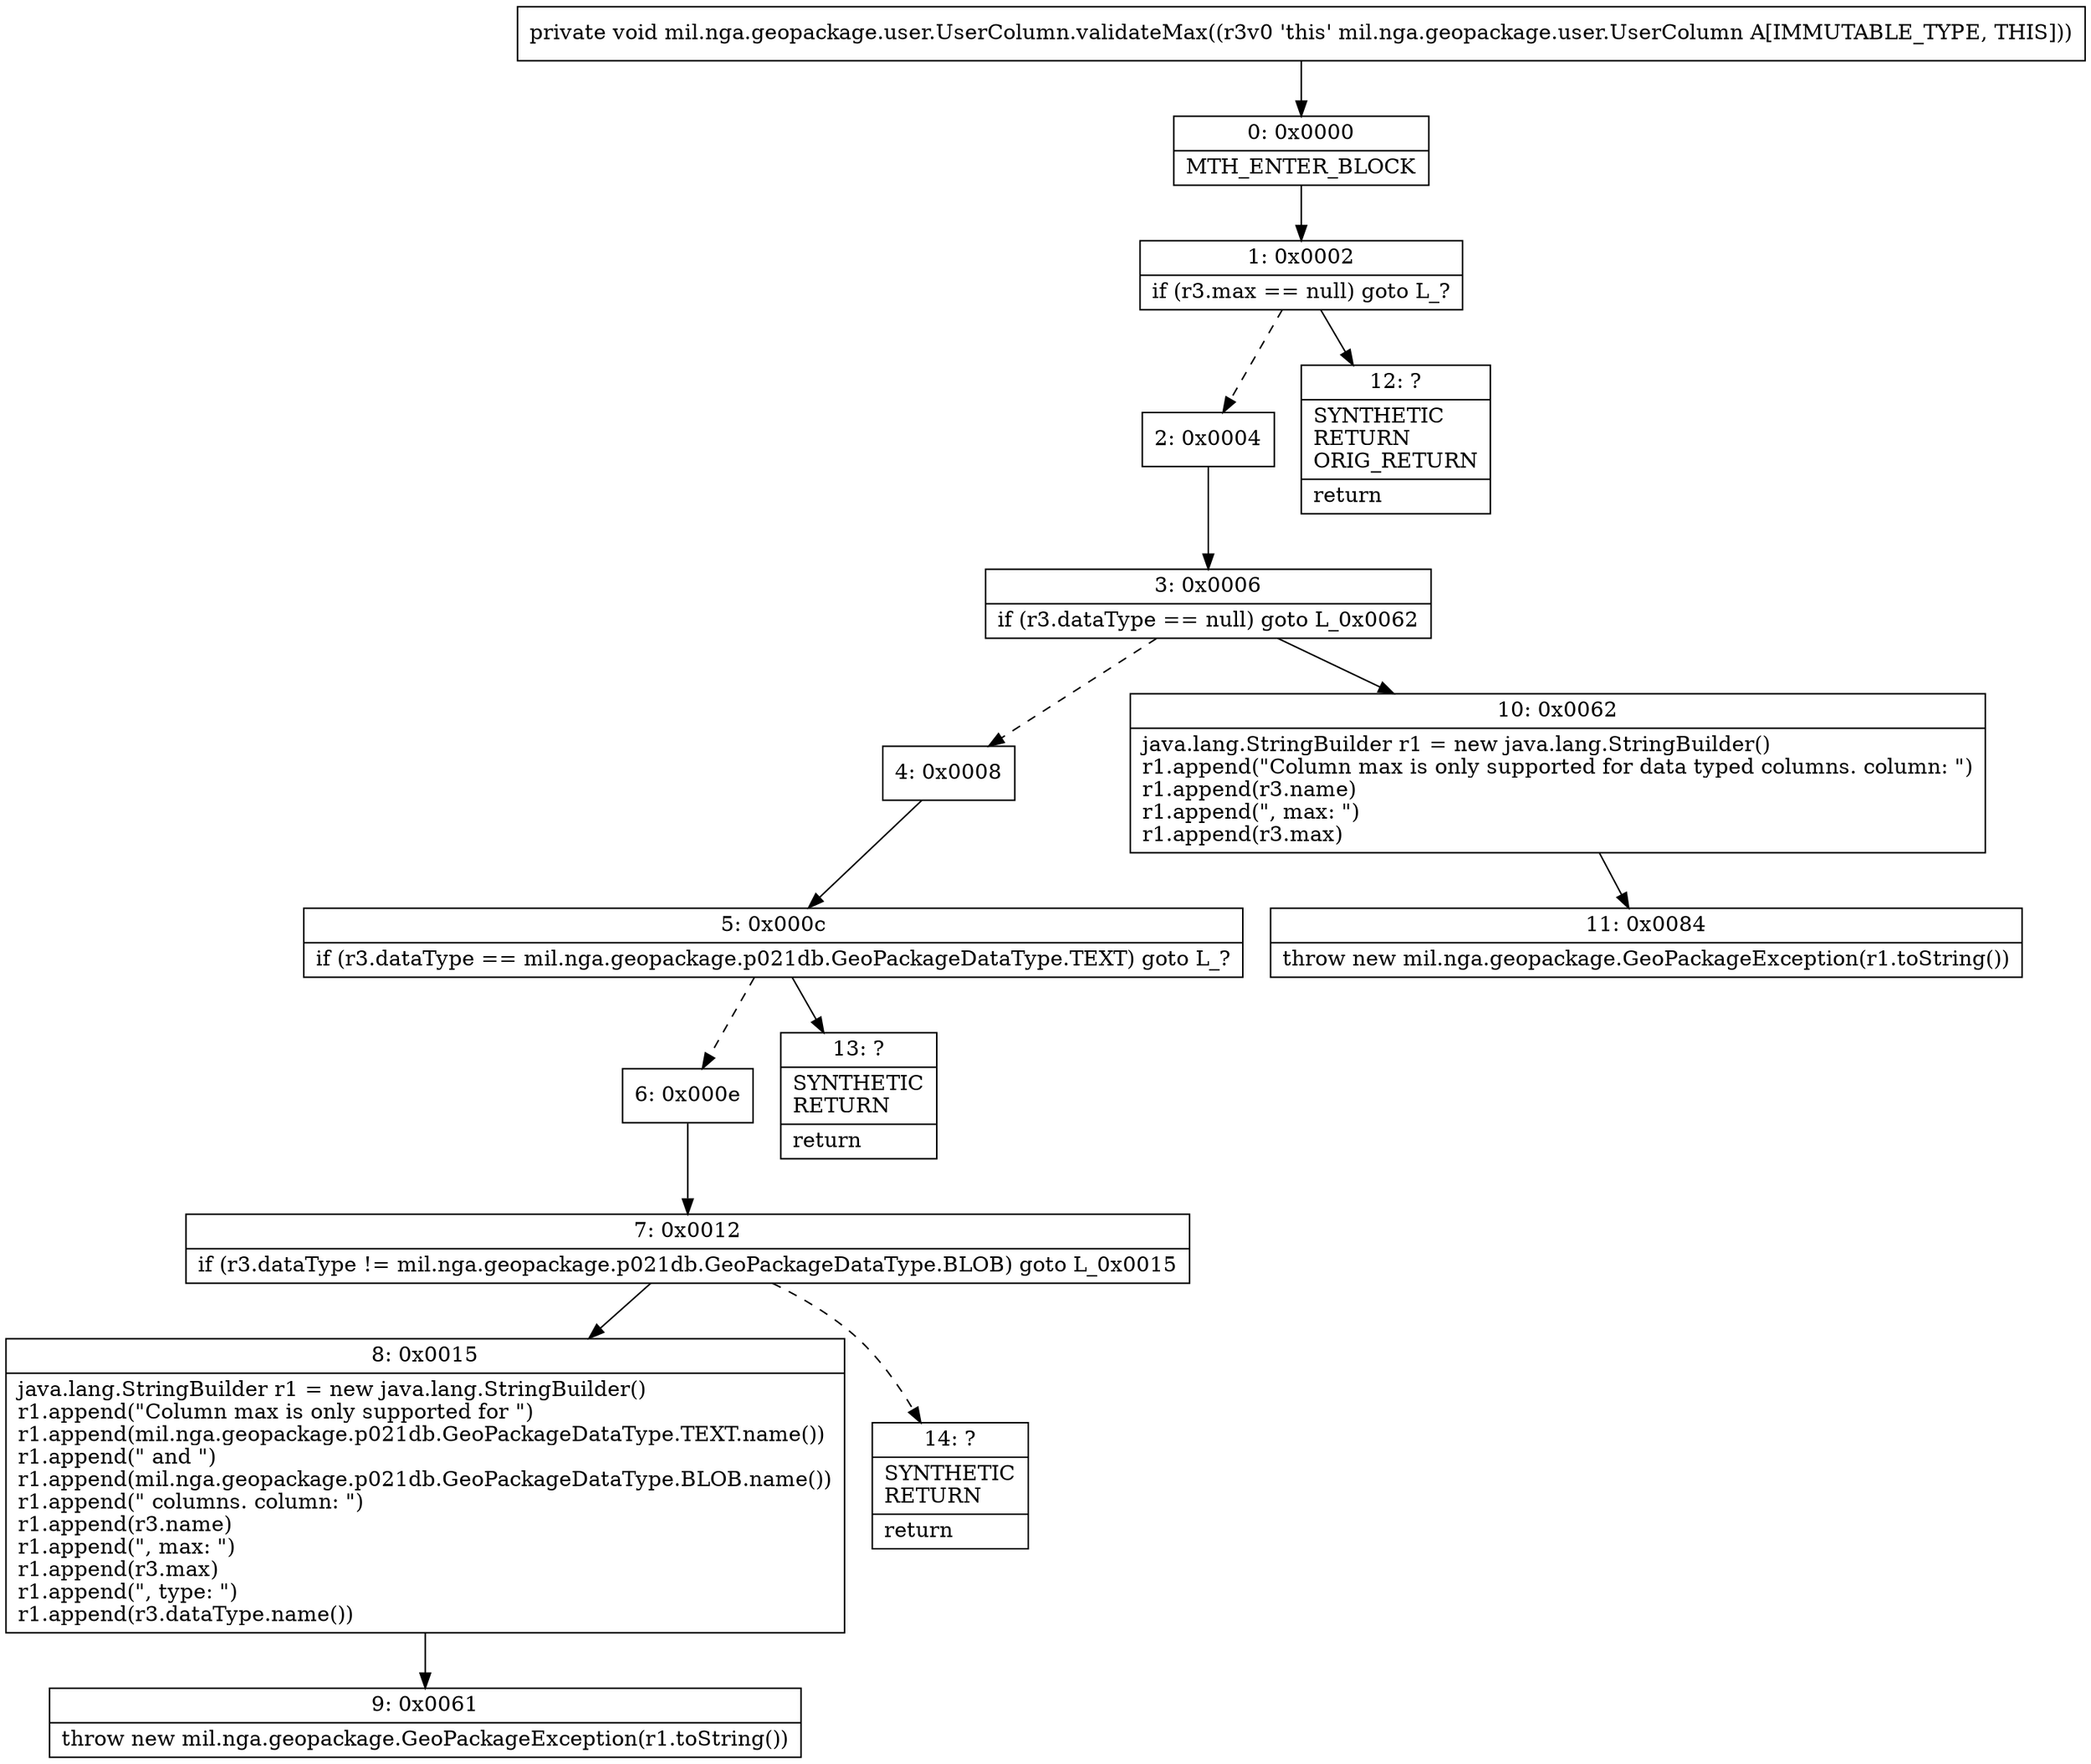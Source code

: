 digraph "CFG formil.nga.geopackage.user.UserColumn.validateMax()V" {
Node_0 [shape=record,label="{0\:\ 0x0000|MTH_ENTER_BLOCK\l}"];
Node_1 [shape=record,label="{1\:\ 0x0002|if (r3.max == null) goto L_?\l}"];
Node_2 [shape=record,label="{2\:\ 0x0004}"];
Node_3 [shape=record,label="{3\:\ 0x0006|if (r3.dataType == null) goto L_0x0062\l}"];
Node_4 [shape=record,label="{4\:\ 0x0008}"];
Node_5 [shape=record,label="{5\:\ 0x000c|if (r3.dataType == mil.nga.geopackage.p021db.GeoPackageDataType.TEXT) goto L_?\l}"];
Node_6 [shape=record,label="{6\:\ 0x000e}"];
Node_7 [shape=record,label="{7\:\ 0x0012|if (r3.dataType != mil.nga.geopackage.p021db.GeoPackageDataType.BLOB) goto L_0x0015\l}"];
Node_8 [shape=record,label="{8\:\ 0x0015|java.lang.StringBuilder r1 = new java.lang.StringBuilder()\lr1.append(\"Column max is only supported for \")\lr1.append(mil.nga.geopackage.p021db.GeoPackageDataType.TEXT.name())\lr1.append(\" and \")\lr1.append(mil.nga.geopackage.p021db.GeoPackageDataType.BLOB.name())\lr1.append(\" columns. column: \")\lr1.append(r3.name)\lr1.append(\", max: \")\lr1.append(r3.max)\lr1.append(\", type: \")\lr1.append(r3.dataType.name())\l}"];
Node_9 [shape=record,label="{9\:\ 0x0061|throw new mil.nga.geopackage.GeoPackageException(r1.toString())\l}"];
Node_10 [shape=record,label="{10\:\ 0x0062|java.lang.StringBuilder r1 = new java.lang.StringBuilder()\lr1.append(\"Column max is only supported for data typed columns. column: \")\lr1.append(r3.name)\lr1.append(\", max: \")\lr1.append(r3.max)\l}"];
Node_11 [shape=record,label="{11\:\ 0x0084|throw new mil.nga.geopackage.GeoPackageException(r1.toString())\l}"];
Node_12 [shape=record,label="{12\:\ ?|SYNTHETIC\lRETURN\lORIG_RETURN\l|return\l}"];
Node_13 [shape=record,label="{13\:\ ?|SYNTHETIC\lRETURN\l|return\l}"];
Node_14 [shape=record,label="{14\:\ ?|SYNTHETIC\lRETURN\l|return\l}"];
MethodNode[shape=record,label="{private void mil.nga.geopackage.user.UserColumn.validateMax((r3v0 'this' mil.nga.geopackage.user.UserColumn A[IMMUTABLE_TYPE, THIS])) }"];
MethodNode -> Node_0;
Node_0 -> Node_1;
Node_1 -> Node_2[style=dashed];
Node_1 -> Node_12;
Node_2 -> Node_3;
Node_3 -> Node_4[style=dashed];
Node_3 -> Node_10;
Node_4 -> Node_5;
Node_5 -> Node_6[style=dashed];
Node_5 -> Node_13;
Node_6 -> Node_7;
Node_7 -> Node_8;
Node_7 -> Node_14[style=dashed];
Node_8 -> Node_9;
Node_10 -> Node_11;
}

